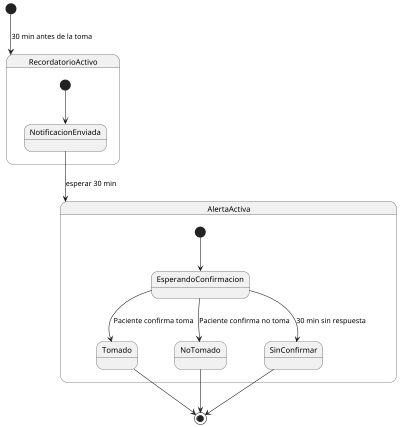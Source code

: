 @startuml
'Diagrama de estados para recordatorios de medicamentos

scale 400 width
[*] --> RecordatorioActivo : 30 min antes de la toma

state RecordatorioActivo {
  [*] --> NotificacionEnviada
}

NotificacionEnviada --> AlertaActiva : esperar 30 min

state AlertaActiva {
  [*] --> EsperandoConfirmacion
  EsperandoConfirmacion --> Tomado : Paciente confirma toma
  EsperandoConfirmacion --> NoTomado : Paciente confirma no toma
  EsperandoConfirmacion --> SinConfirmar : 30 min sin respuesta
}

state Tomado {
}

state NoTomado {
}

state SinConfirmar {

}

Tomado --> [*]
NoTomado --> [*]
SinConfirmar --> [*]

@enduml
